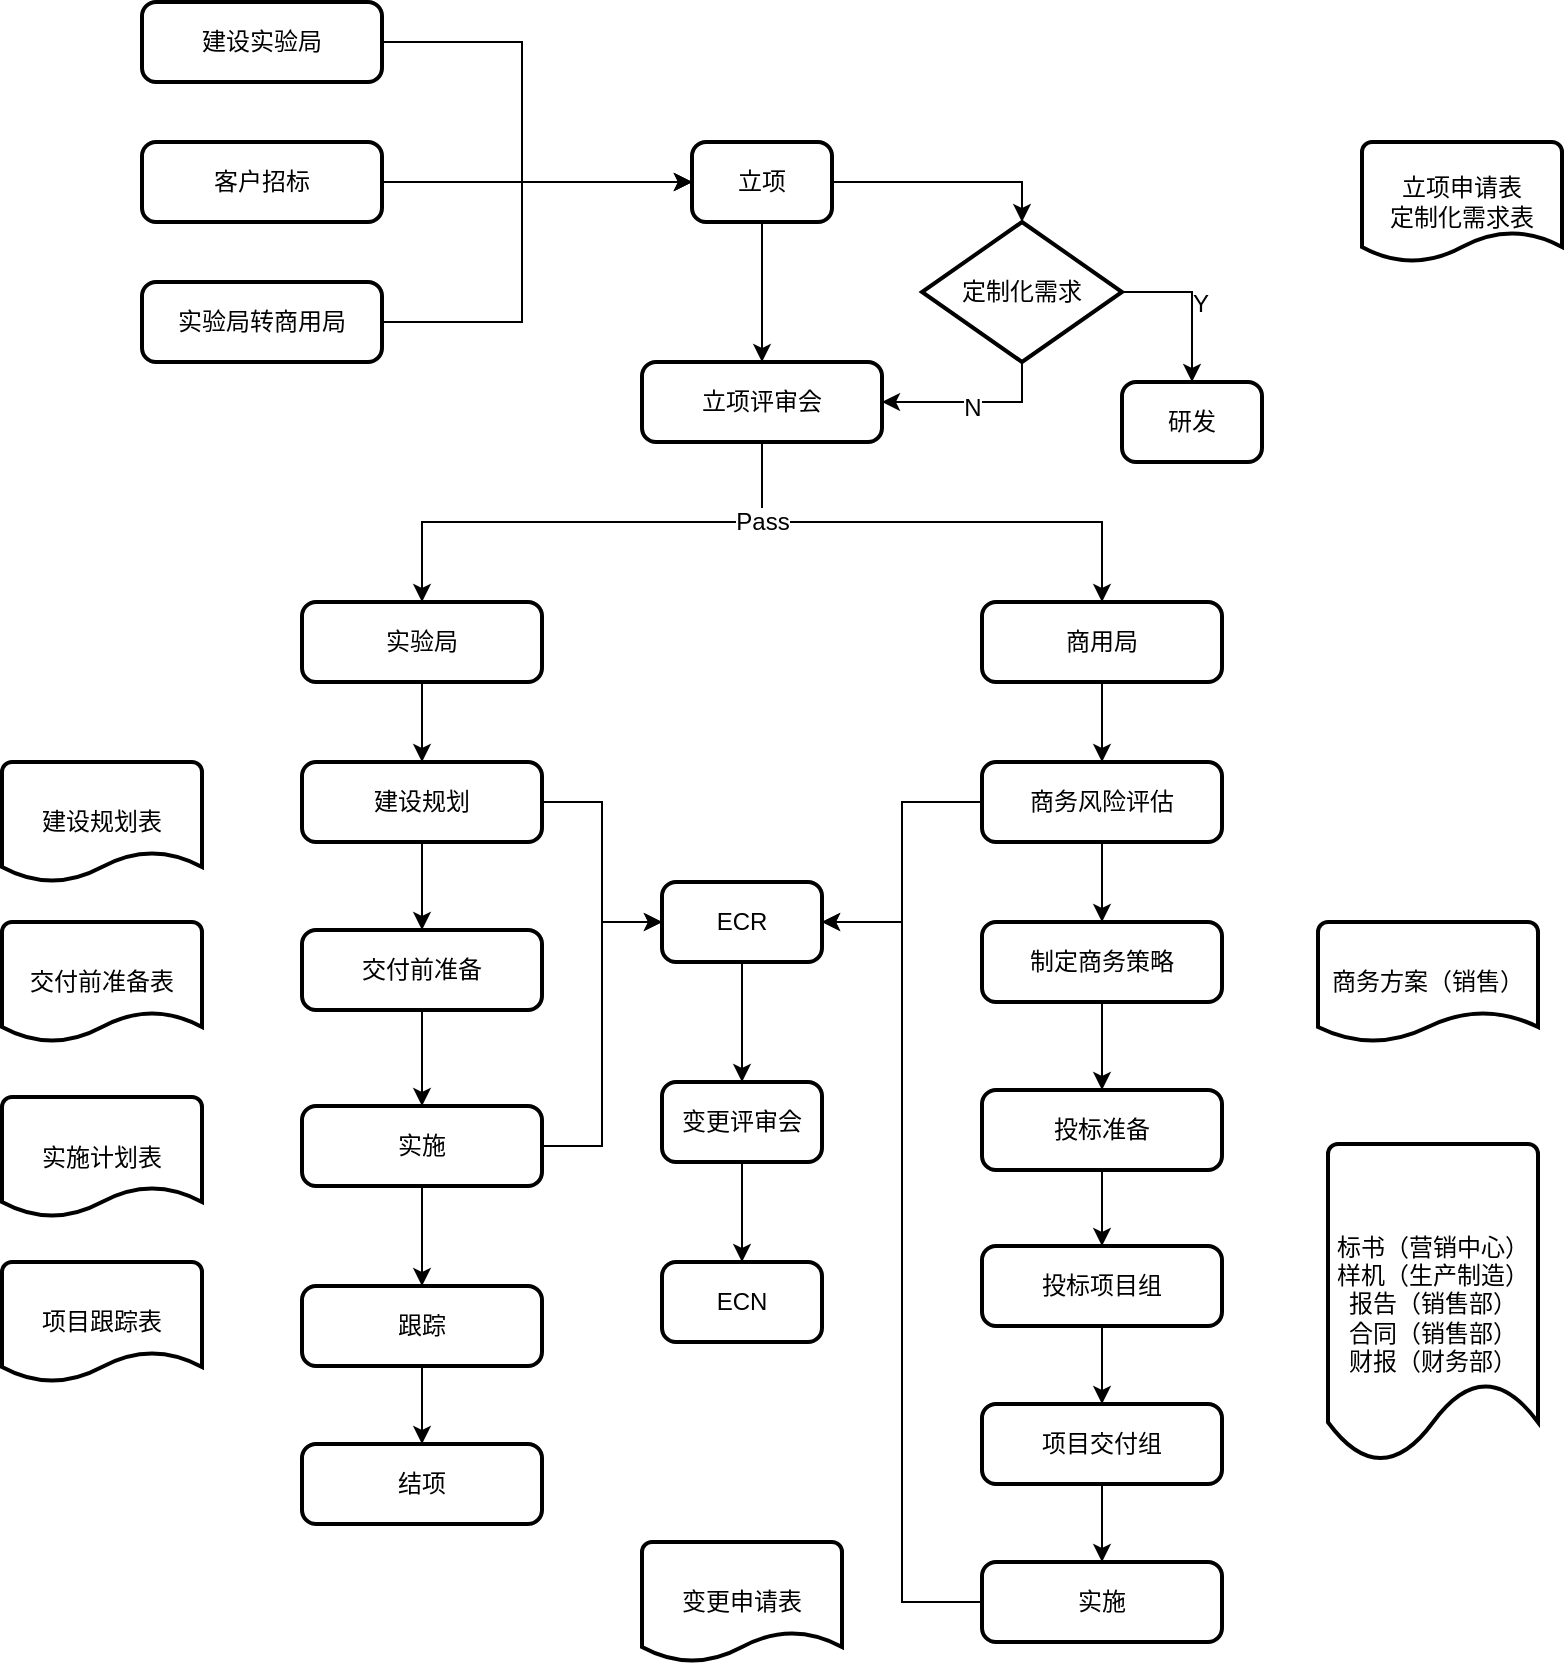 <mxfile version="12.1.7" type="github" pages="1">
  <diagram id="H6E7IEXJiZfdVzSYgY7N" name="Page-1">
    <mxGraphModel dx="1168" dy="568" grid="1" gridSize="10" guides="1" tooltips="1" connect="1" arrows="1" fold="1" page="1" pageScale="1" pageWidth="827" pageHeight="1169" math="0" shadow="0">
      <root>
        <mxCell id="0"/>
        <mxCell id="1" parent="0"/>
        <mxCell id="8AsLaK-saWc9Pk9g60iB-99" style="edgeStyle=orthogonalEdgeStyle;rounded=0;orthogonalLoop=1;jettySize=auto;html=1;exitX=1;exitY=0.5;exitDx=0;exitDy=0;entryX=0;entryY=0.5;entryDx=0;entryDy=0;" edge="1" parent="1" source="8AsLaK-saWc9Pk9g60iB-1" target="8AsLaK-saWc9Pk9g60iB-3">
          <mxGeometry relative="1" as="geometry">
            <mxPoint x="370" y="130" as="targetPoint"/>
            <Array as="points">
              <mxPoint x="290" y="60"/>
              <mxPoint x="290" y="130"/>
            </Array>
          </mxGeometry>
        </mxCell>
        <mxCell id="8AsLaK-saWc9Pk9g60iB-1" value="建设实验局" style="rounded=1;whiteSpace=wrap;html=1;absoluteArcSize=1;arcSize=14;strokeWidth=2;" vertex="1" parent="1">
          <mxGeometry x="100" y="40" width="120" height="40" as="geometry"/>
        </mxCell>
        <mxCell id="8AsLaK-saWc9Pk9g60iB-97" value="" style="edgeStyle=orthogonalEdgeStyle;rounded=0;orthogonalLoop=1;jettySize=auto;html=1;entryX=0;entryY=0.5;entryDx=0;entryDy=0;" edge="1" parent="1" source="8AsLaK-saWc9Pk9g60iB-2" target="8AsLaK-saWc9Pk9g60iB-3">
          <mxGeometry relative="1" as="geometry">
            <mxPoint x="300" y="130" as="targetPoint"/>
          </mxGeometry>
        </mxCell>
        <mxCell id="8AsLaK-saWc9Pk9g60iB-2" value="客户招标" style="rounded=1;whiteSpace=wrap;html=1;absoluteArcSize=1;arcSize=14;strokeWidth=2;" vertex="1" parent="1">
          <mxGeometry x="100" y="110" width="120" height="40" as="geometry"/>
        </mxCell>
        <mxCell id="8AsLaK-saWc9Pk9g60iB-19" style="edgeStyle=orthogonalEdgeStyle;rounded=0;orthogonalLoop=1;jettySize=auto;html=1;exitX=1;exitY=0.5;exitDx=0;exitDy=0;entryX=0.5;entryY=0;entryDx=0;entryDy=0;entryPerimeter=0;" edge="1" parent="1" source="8AsLaK-saWc9Pk9g60iB-3" target="8AsLaK-saWc9Pk9g60iB-15">
          <mxGeometry relative="1" as="geometry"/>
        </mxCell>
        <mxCell id="8AsLaK-saWc9Pk9g60iB-23" style="edgeStyle=orthogonalEdgeStyle;rounded=0;orthogonalLoop=1;jettySize=auto;html=1;" edge="1" parent="1" source="8AsLaK-saWc9Pk9g60iB-3" target="8AsLaK-saWc9Pk9g60iB-14">
          <mxGeometry relative="1" as="geometry"/>
        </mxCell>
        <mxCell id="8AsLaK-saWc9Pk9g60iB-3" value="立项" style="rounded=1;whiteSpace=wrap;html=1;absoluteArcSize=1;arcSize=14;strokeWidth=2;direction=east;rotation=0;" vertex="1" parent="1">
          <mxGeometry x="375" y="110" width="70" height="40" as="geometry"/>
        </mxCell>
        <mxCell id="8AsLaK-saWc9Pk9g60iB-98" style="edgeStyle=orthogonalEdgeStyle;rounded=0;orthogonalLoop=1;jettySize=auto;html=1;exitX=1;exitY=0.5;exitDx=0;exitDy=0;entryX=0;entryY=0.5;entryDx=0;entryDy=0;" edge="1" parent="1" source="8AsLaK-saWc9Pk9g60iB-4" target="8AsLaK-saWc9Pk9g60iB-3">
          <mxGeometry relative="1" as="geometry">
            <mxPoint x="370" y="130" as="targetPoint"/>
            <Array as="points">
              <mxPoint x="290" y="200"/>
              <mxPoint x="290" y="130"/>
            </Array>
          </mxGeometry>
        </mxCell>
        <mxCell id="8AsLaK-saWc9Pk9g60iB-4" value="实验局转商用局" style="rounded=1;whiteSpace=wrap;html=1;absoluteArcSize=1;arcSize=14;strokeWidth=2;" vertex="1" parent="1">
          <mxGeometry x="100" y="180" width="120" height="40" as="geometry"/>
        </mxCell>
        <mxCell id="8AsLaK-saWc9Pk9g60iB-35" style="edgeStyle=orthogonalEdgeStyle;rounded=0;orthogonalLoop=1;jettySize=auto;html=1;exitX=0.5;exitY=1;exitDx=0;exitDy=0;" edge="1" parent="1" source="8AsLaK-saWc9Pk9g60iB-14" target="8AsLaK-saWc9Pk9g60iB-31">
          <mxGeometry relative="1" as="geometry"/>
        </mxCell>
        <mxCell id="8AsLaK-saWc9Pk9g60iB-36" style="edgeStyle=orthogonalEdgeStyle;rounded=0;orthogonalLoop=1;jettySize=auto;html=1;exitX=0.5;exitY=1;exitDx=0;exitDy=0;entryX=0.5;entryY=0;entryDx=0;entryDy=0;" edge="1" parent="1" source="8AsLaK-saWc9Pk9g60iB-14" target="8AsLaK-saWc9Pk9g60iB-32">
          <mxGeometry relative="1" as="geometry"/>
        </mxCell>
        <mxCell id="8AsLaK-saWc9Pk9g60iB-61" value="Pass" style="text;html=1;resizable=0;points=[];align=center;verticalAlign=middle;labelBackgroundColor=#ffffff;" vertex="1" connectable="0" parent="8AsLaK-saWc9Pk9g60iB-36">
          <mxGeometry x="-0.678" relative="1" as="geometry">
            <mxPoint as="offset"/>
          </mxGeometry>
        </mxCell>
        <mxCell id="8AsLaK-saWc9Pk9g60iB-14" value="立项评审会" style="rounded=1;whiteSpace=wrap;html=1;absoluteArcSize=1;arcSize=14;strokeWidth=2;" vertex="1" parent="1">
          <mxGeometry x="350" y="220" width="120" height="40" as="geometry"/>
        </mxCell>
        <mxCell id="8AsLaK-saWc9Pk9g60iB-26" style="edgeStyle=orthogonalEdgeStyle;rounded=0;orthogonalLoop=1;jettySize=auto;html=1;exitX=0.5;exitY=1;exitDx=0;exitDy=0;exitPerimeter=0;entryX=1;entryY=0.5;entryDx=0;entryDy=0;" edge="1" parent="1" source="8AsLaK-saWc9Pk9g60iB-15" target="8AsLaK-saWc9Pk9g60iB-14">
          <mxGeometry relative="1" as="geometry"/>
        </mxCell>
        <mxCell id="8AsLaK-saWc9Pk9g60iB-27" value="N&lt;br&gt;" style="text;html=1;resizable=0;points=[];align=center;verticalAlign=middle;labelBackgroundColor=#ffffff;" vertex="1" connectable="0" parent="8AsLaK-saWc9Pk9g60iB-26">
          <mxGeometry x="0.012" y="3" relative="1" as="geometry">
            <mxPoint as="offset"/>
          </mxGeometry>
        </mxCell>
        <mxCell id="8AsLaK-saWc9Pk9g60iB-81" style="edgeStyle=orthogonalEdgeStyle;rounded=0;orthogonalLoop=1;jettySize=auto;html=1;exitX=1;exitY=0.5;exitDx=0;exitDy=0;exitPerimeter=0;entryX=0.5;entryY=0;entryDx=0;entryDy=0;" edge="1" parent="1" source="8AsLaK-saWc9Pk9g60iB-15" target="8AsLaK-saWc9Pk9g60iB-20">
          <mxGeometry relative="1" as="geometry"/>
        </mxCell>
        <mxCell id="8AsLaK-saWc9Pk9g60iB-82" value="Y" style="text;html=1;resizable=0;points=[];align=center;verticalAlign=middle;labelBackgroundColor=#ffffff;" vertex="1" connectable="0" parent="8AsLaK-saWc9Pk9g60iB-81">
          <mxGeometry y="-4" relative="1" as="geometry">
            <mxPoint x="8" y="1" as="offset"/>
          </mxGeometry>
        </mxCell>
        <mxCell id="8AsLaK-saWc9Pk9g60iB-15" value="定制化需求" style="strokeWidth=2;html=1;shape=mxgraph.flowchart.decision;whiteSpace=wrap;" vertex="1" parent="1">
          <mxGeometry x="490" y="150" width="100" height="70" as="geometry"/>
        </mxCell>
        <mxCell id="8AsLaK-saWc9Pk9g60iB-20" value="研发" style="rounded=1;whiteSpace=wrap;html=1;absoluteArcSize=1;arcSize=14;strokeWidth=2;direction=east;rotation=0;" vertex="1" parent="1">
          <mxGeometry x="590" y="230" width="70" height="40" as="geometry"/>
        </mxCell>
        <mxCell id="8AsLaK-saWc9Pk9g60iB-49" style="edgeStyle=orthogonalEdgeStyle;rounded=0;orthogonalLoop=1;jettySize=auto;html=1;exitX=0.5;exitY=1;exitDx=0;exitDy=0;entryX=0.5;entryY=0;entryDx=0;entryDy=0;" edge="1" parent="1" source="8AsLaK-saWc9Pk9g60iB-31" target="8AsLaK-saWc9Pk9g60iB-33">
          <mxGeometry relative="1" as="geometry"/>
        </mxCell>
        <mxCell id="8AsLaK-saWc9Pk9g60iB-31" value="实验局" style="rounded=1;whiteSpace=wrap;html=1;absoluteArcSize=1;arcSize=14;strokeWidth=2;" vertex="1" parent="1">
          <mxGeometry x="180" y="340" width="120" height="40" as="geometry"/>
        </mxCell>
        <mxCell id="8AsLaK-saWc9Pk9g60iB-57" style="edgeStyle=orthogonalEdgeStyle;rounded=0;orthogonalLoop=1;jettySize=auto;html=1;exitX=0.5;exitY=1;exitDx=0;exitDy=0;entryX=0.5;entryY=0;entryDx=0;entryDy=0;" edge="1" parent="1" source="8AsLaK-saWc9Pk9g60iB-32" target="8AsLaK-saWc9Pk9g60iB-38">
          <mxGeometry relative="1" as="geometry"/>
        </mxCell>
        <mxCell id="8AsLaK-saWc9Pk9g60iB-32" value="商用局" style="rounded=1;whiteSpace=wrap;html=1;absoluteArcSize=1;arcSize=14;strokeWidth=2;" vertex="1" parent="1">
          <mxGeometry x="520" y="340" width="120" height="40" as="geometry"/>
        </mxCell>
        <mxCell id="8AsLaK-saWc9Pk9g60iB-50" style="edgeStyle=orthogonalEdgeStyle;rounded=0;orthogonalLoop=1;jettySize=auto;html=1;exitX=0.5;exitY=1;exitDx=0;exitDy=0;entryX=0.5;entryY=0;entryDx=0;entryDy=0;" edge="1" parent="1" source="8AsLaK-saWc9Pk9g60iB-33" target="8AsLaK-saWc9Pk9g60iB-45">
          <mxGeometry relative="1" as="geometry"/>
        </mxCell>
        <mxCell id="8AsLaK-saWc9Pk9g60iB-80" style="edgeStyle=orthogonalEdgeStyle;rounded=0;orthogonalLoop=1;jettySize=auto;html=1;exitX=1;exitY=0.5;exitDx=0;exitDy=0;entryX=0;entryY=0.5;entryDx=0;entryDy=0;" edge="1" parent="1" source="8AsLaK-saWc9Pk9g60iB-33" target="8AsLaK-saWc9Pk9g60iB-67">
          <mxGeometry relative="1" as="geometry"/>
        </mxCell>
        <mxCell id="8AsLaK-saWc9Pk9g60iB-33" value="建设规划" style="rounded=1;whiteSpace=wrap;html=1;absoluteArcSize=1;arcSize=14;strokeWidth=2;" vertex="1" parent="1">
          <mxGeometry x="180" y="420" width="120" height="40" as="geometry"/>
        </mxCell>
        <mxCell id="8AsLaK-saWc9Pk9g60iB-59" style="edgeStyle=orthogonalEdgeStyle;rounded=0;orthogonalLoop=1;jettySize=auto;html=1;exitX=0.5;exitY=1;exitDx=0;exitDy=0;entryX=0.5;entryY=0;entryDx=0;entryDy=0;" edge="1" parent="1" source="8AsLaK-saWc9Pk9g60iB-37" target="8AsLaK-saWc9Pk9g60iB-43">
          <mxGeometry relative="1" as="geometry"/>
        </mxCell>
        <mxCell id="8AsLaK-saWc9Pk9g60iB-37" value="制定商务策略" style="rounded=1;whiteSpace=wrap;html=1;absoluteArcSize=1;arcSize=14;strokeWidth=2;" vertex="1" parent="1">
          <mxGeometry x="520" y="500" width="120" height="40" as="geometry"/>
        </mxCell>
        <mxCell id="8AsLaK-saWc9Pk9g60iB-58" style="edgeStyle=orthogonalEdgeStyle;rounded=0;orthogonalLoop=1;jettySize=auto;html=1;exitX=0.5;exitY=1;exitDx=0;exitDy=0;entryX=0.5;entryY=0;entryDx=0;entryDy=0;" edge="1" parent="1" source="8AsLaK-saWc9Pk9g60iB-38" target="8AsLaK-saWc9Pk9g60iB-37">
          <mxGeometry relative="1" as="geometry"/>
        </mxCell>
        <mxCell id="8AsLaK-saWc9Pk9g60iB-83" style="edgeStyle=orthogonalEdgeStyle;rounded=0;orthogonalLoop=1;jettySize=auto;html=1;exitX=0;exitY=0.5;exitDx=0;exitDy=0;entryX=1;entryY=0.5;entryDx=0;entryDy=0;" edge="1" parent="1" source="8AsLaK-saWc9Pk9g60iB-38" target="8AsLaK-saWc9Pk9g60iB-67">
          <mxGeometry relative="1" as="geometry"/>
        </mxCell>
        <mxCell id="8AsLaK-saWc9Pk9g60iB-38" value="商务风险评估" style="rounded=1;whiteSpace=wrap;html=1;absoluteArcSize=1;arcSize=14;strokeWidth=2;" vertex="1" parent="1">
          <mxGeometry x="520" y="420" width="120" height="40" as="geometry"/>
        </mxCell>
        <mxCell id="8AsLaK-saWc9Pk9g60iB-65" style="edgeStyle=orthogonalEdgeStyle;rounded=0;orthogonalLoop=1;jettySize=auto;html=1;exitX=0.5;exitY=1;exitDx=0;exitDy=0;" edge="1" parent="1" source="8AsLaK-saWc9Pk9g60iB-41" target="8AsLaK-saWc9Pk9g60iB-44">
          <mxGeometry relative="1" as="geometry"/>
        </mxCell>
        <mxCell id="8AsLaK-saWc9Pk9g60iB-41" value="项目交付组" style="rounded=1;whiteSpace=wrap;html=1;absoluteArcSize=1;arcSize=14;strokeWidth=2;" vertex="1" parent="1">
          <mxGeometry x="520" y="741" width="120" height="40" as="geometry"/>
        </mxCell>
        <mxCell id="8AsLaK-saWc9Pk9g60iB-55" style="edgeStyle=orthogonalEdgeStyle;rounded=0;orthogonalLoop=1;jettySize=auto;html=1;exitX=0.5;exitY=1;exitDx=0;exitDy=0;entryX=0.5;entryY=0;entryDx=0;entryDy=0;" edge="1" parent="1" source="8AsLaK-saWc9Pk9g60iB-42" target="8AsLaK-saWc9Pk9g60iB-41">
          <mxGeometry relative="1" as="geometry"/>
        </mxCell>
        <mxCell id="8AsLaK-saWc9Pk9g60iB-42" value="投标项目组" style="rounded=1;whiteSpace=wrap;html=1;absoluteArcSize=1;arcSize=14;strokeWidth=2;" vertex="1" parent="1">
          <mxGeometry x="520" y="662" width="120" height="40" as="geometry"/>
        </mxCell>
        <mxCell id="8AsLaK-saWc9Pk9g60iB-56" style="edgeStyle=orthogonalEdgeStyle;rounded=0;orthogonalLoop=1;jettySize=auto;html=1;exitX=0.5;exitY=1;exitDx=0;exitDy=0;entryX=0.5;entryY=0;entryDx=0;entryDy=0;" edge="1" parent="1" source="8AsLaK-saWc9Pk9g60iB-43" target="8AsLaK-saWc9Pk9g60iB-42">
          <mxGeometry relative="1" as="geometry"/>
        </mxCell>
        <mxCell id="8AsLaK-saWc9Pk9g60iB-43" value="投标准备" style="rounded=1;whiteSpace=wrap;html=1;absoluteArcSize=1;arcSize=14;strokeWidth=2;" vertex="1" parent="1">
          <mxGeometry x="520" y="584" width="120" height="40" as="geometry"/>
        </mxCell>
        <mxCell id="8AsLaK-saWc9Pk9g60iB-78" style="edgeStyle=orthogonalEdgeStyle;rounded=0;orthogonalLoop=1;jettySize=auto;html=1;exitX=0;exitY=0.5;exitDx=0;exitDy=0;entryX=1;entryY=0.5;entryDx=0;entryDy=0;" edge="1" parent="1" source="8AsLaK-saWc9Pk9g60iB-44" target="8AsLaK-saWc9Pk9g60iB-67">
          <mxGeometry relative="1" as="geometry"/>
        </mxCell>
        <mxCell id="8AsLaK-saWc9Pk9g60iB-44" value="实施" style="rounded=1;whiteSpace=wrap;html=1;absoluteArcSize=1;arcSize=14;strokeWidth=2;" vertex="1" parent="1">
          <mxGeometry x="520" y="820" width="120" height="40" as="geometry"/>
        </mxCell>
        <mxCell id="8AsLaK-saWc9Pk9g60iB-51" style="edgeStyle=orthogonalEdgeStyle;rounded=0;orthogonalLoop=1;jettySize=auto;html=1;exitX=0.5;exitY=1;exitDx=0;exitDy=0;entryX=0.5;entryY=0;entryDx=0;entryDy=0;" edge="1" parent="1" source="8AsLaK-saWc9Pk9g60iB-45" target="8AsLaK-saWc9Pk9g60iB-46">
          <mxGeometry relative="1" as="geometry"/>
        </mxCell>
        <mxCell id="8AsLaK-saWc9Pk9g60iB-45" value="交付前准备" style="rounded=1;whiteSpace=wrap;html=1;absoluteArcSize=1;arcSize=14;strokeWidth=2;" vertex="1" parent="1">
          <mxGeometry x="180" y="504" width="120" height="40" as="geometry"/>
        </mxCell>
        <mxCell id="8AsLaK-saWc9Pk9g60iB-52" style="edgeStyle=orthogonalEdgeStyle;rounded=0;orthogonalLoop=1;jettySize=auto;html=1;exitX=0.5;exitY=1;exitDx=0;exitDy=0;entryX=0.5;entryY=0;entryDx=0;entryDy=0;" edge="1" parent="1" source="8AsLaK-saWc9Pk9g60iB-46" target="8AsLaK-saWc9Pk9g60iB-47">
          <mxGeometry relative="1" as="geometry"/>
        </mxCell>
        <mxCell id="8AsLaK-saWc9Pk9g60iB-84" style="edgeStyle=orthogonalEdgeStyle;rounded=0;orthogonalLoop=1;jettySize=auto;html=1;exitX=1;exitY=0.5;exitDx=0;exitDy=0;entryX=0;entryY=0.5;entryDx=0;entryDy=0;" edge="1" parent="1" source="8AsLaK-saWc9Pk9g60iB-46" target="8AsLaK-saWc9Pk9g60iB-67">
          <mxGeometry relative="1" as="geometry"/>
        </mxCell>
        <mxCell id="8AsLaK-saWc9Pk9g60iB-46" value="实施" style="rounded=1;whiteSpace=wrap;html=1;absoluteArcSize=1;arcSize=14;strokeWidth=2;" vertex="1" parent="1">
          <mxGeometry x="180" y="592" width="120" height="40" as="geometry"/>
        </mxCell>
        <mxCell id="8AsLaK-saWc9Pk9g60iB-53" style="edgeStyle=orthogonalEdgeStyle;rounded=0;orthogonalLoop=1;jettySize=auto;html=1;exitX=0.5;exitY=1;exitDx=0;exitDy=0;entryX=0.5;entryY=0;entryDx=0;entryDy=0;" edge="1" parent="1" source="8AsLaK-saWc9Pk9g60iB-47" target="8AsLaK-saWc9Pk9g60iB-48">
          <mxGeometry relative="1" as="geometry"/>
        </mxCell>
        <mxCell id="8AsLaK-saWc9Pk9g60iB-47" value="跟踪" style="rounded=1;whiteSpace=wrap;html=1;absoluteArcSize=1;arcSize=14;strokeWidth=2;" vertex="1" parent="1">
          <mxGeometry x="180" y="682" width="120" height="40" as="geometry"/>
        </mxCell>
        <mxCell id="8AsLaK-saWc9Pk9g60iB-48" value="结项" style="rounded=1;whiteSpace=wrap;html=1;absoluteArcSize=1;arcSize=14;strokeWidth=2;" vertex="1" parent="1">
          <mxGeometry x="180" y="761" width="120" height="40" as="geometry"/>
        </mxCell>
        <mxCell id="8AsLaK-saWc9Pk9g60iB-75" style="edgeStyle=orthogonalEdgeStyle;rounded=0;orthogonalLoop=1;jettySize=auto;html=1;exitX=0.5;exitY=1;exitDx=0;exitDy=0;entryX=0.5;entryY=0;entryDx=0;entryDy=0;" edge="1" parent="1" source="8AsLaK-saWc9Pk9g60iB-67" target="8AsLaK-saWc9Pk9g60iB-73">
          <mxGeometry relative="1" as="geometry"/>
        </mxCell>
        <mxCell id="8AsLaK-saWc9Pk9g60iB-67" value="ECR" style="rounded=1;whiteSpace=wrap;html=1;absoluteArcSize=1;arcSize=14;strokeWidth=2;" vertex="1" parent="1">
          <mxGeometry x="360" y="480" width="80" height="40" as="geometry"/>
        </mxCell>
        <mxCell id="8AsLaK-saWc9Pk9g60iB-76" style="edgeStyle=orthogonalEdgeStyle;rounded=0;orthogonalLoop=1;jettySize=auto;html=1;exitX=0.5;exitY=1;exitDx=0;exitDy=0;entryX=0.5;entryY=0;entryDx=0;entryDy=0;" edge="1" parent="1" source="8AsLaK-saWc9Pk9g60iB-73" target="8AsLaK-saWc9Pk9g60iB-74">
          <mxGeometry relative="1" as="geometry"/>
        </mxCell>
        <mxCell id="8AsLaK-saWc9Pk9g60iB-73" value="变更评审会" style="rounded=1;whiteSpace=wrap;html=1;absoluteArcSize=1;arcSize=14;strokeWidth=2;" vertex="1" parent="1">
          <mxGeometry x="360" y="580" width="80" height="40" as="geometry"/>
        </mxCell>
        <mxCell id="8AsLaK-saWc9Pk9g60iB-74" value="ECN" style="rounded=1;whiteSpace=wrap;html=1;absoluteArcSize=1;arcSize=14;strokeWidth=2;" vertex="1" parent="1">
          <mxGeometry x="360" y="670" width="80" height="40" as="geometry"/>
        </mxCell>
        <mxCell id="8AsLaK-saWc9Pk9g60iB-85" value="建设规划表" style="strokeWidth=2;html=1;shape=mxgraph.flowchart.document2;whiteSpace=wrap;size=0.25;" vertex="1" parent="1">
          <mxGeometry x="30" y="420" width="100" height="60" as="geometry"/>
        </mxCell>
        <mxCell id="8AsLaK-saWc9Pk9g60iB-86" value="&lt;span style=&quot;white-space: normal&quot;&gt;标书（营销中心）&lt;/span&gt;&lt;br style=&quot;white-space: normal&quot;&gt;&lt;span style=&quot;white-space: normal&quot;&gt;样机（生产制造）&lt;/span&gt;&lt;br style=&quot;white-space: normal&quot;&gt;&lt;span style=&quot;white-space: normal&quot;&gt;报告（销售部）&lt;/span&gt;&lt;br style=&quot;white-space: normal&quot;&gt;&lt;span style=&quot;white-space: normal&quot;&gt;合同（销售部）&lt;/span&gt;&lt;br style=&quot;white-space: normal&quot;&gt;&lt;span style=&quot;white-space: normal&quot;&gt;财报（财务部）&lt;/span&gt;" style="strokeWidth=2;html=1;shape=mxgraph.flowchart.document2;whiteSpace=wrap;size=0.25;" vertex="1" parent="1">
          <mxGeometry x="693" y="611" width="105" height="159" as="geometry"/>
        </mxCell>
        <mxCell id="8AsLaK-saWc9Pk9g60iB-87" value="&lt;span style=&quot;white-space: normal&quot;&gt;商务方案（销售）&lt;/span&gt;" style="strokeWidth=2;html=1;shape=mxgraph.flowchart.document2;whiteSpace=wrap;size=0.25;" vertex="1" parent="1">
          <mxGeometry x="688" y="500" width="110" height="60" as="geometry"/>
        </mxCell>
        <mxCell id="8AsLaK-saWc9Pk9g60iB-88" value="&lt;span style=&quot;white-space: normal&quot;&gt;立项申请表&lt;/span&gt;&lt;br style=&quot;white-space: normal&quot;&gt;&lt;span style=&quot;white-space: normal&quot;&gt;定制化需求表&lt;/span&gt;" style="strokeWidth=2;html=1;shape=mxgraph.flowchart.document2;whiteSpace=wrap;size=0.25;" vertex="1" parent="1">
          <mxGeometry x="710" y="110" width="100" height="60" as="geometry"/>
        </mxCell>
        <mxCell id="8AsLaK-saWc9Pk9g60iB-91" value="交付前准备表" style="strokeWidth=2;html=1;shape=mxgraph.flowchart.document2;whiteSpace=wrap;size=0.25;" vertex="1" parent="1">
          <mxGeometry x="30" y="500" width="100" height="60" as="geometry"/>
        </mxCell>
        <mxCell id="8AsLaK-saWc9Pk9g60iB-92" value="实施计划表" style="strokeWidth=2;html=1;shape=mxgraph.flowchart.document2;whiteSpace=wrap;size=0.25;" vertex="1" parent="1">
          <mxGeometry x="30" y="587.5" width="100" height="60" as="geometry"/>
        </mxCell>
        <mxCell id="8AsLaK-saWc9Pk9g60iB-93" value="项目跟踪表" style="strokeWidth=2;html=1;shape=mxgraph.flowchart.document2;whiteSpace=wrap;size=0.25;" vertex="1" parent="1">
          <mxGeometry x="30" y="670" width="100" height="60" as="geometry"/>
        </mxCell>
        <mxCell id="8AsLaK-saWc9Pk9g60iB-95" value="变更申请表" style="strokeWidth=2;html=1;shape=mxgraph.flowchart.document2;whiteSpace=wrap;size=0.25;" vertex="1" parent="1">
          <mxGeometry x="350" y="810" width="100" height="60" as="geometry"/>
        </mxCell>
      </root>
    </mxGraphModel>
  </diagram>
</mxfile>
